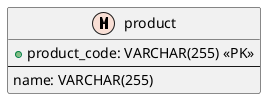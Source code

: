 @startuml

!define MASTER F9DFD5
!define TRANSACTION CAE7F2

entity "product" as product <<M,MASTER>> {
    + product_code: VARCHAR(255) <<PK>>
    --
    name: VARCHAR(255)
}

@enduml